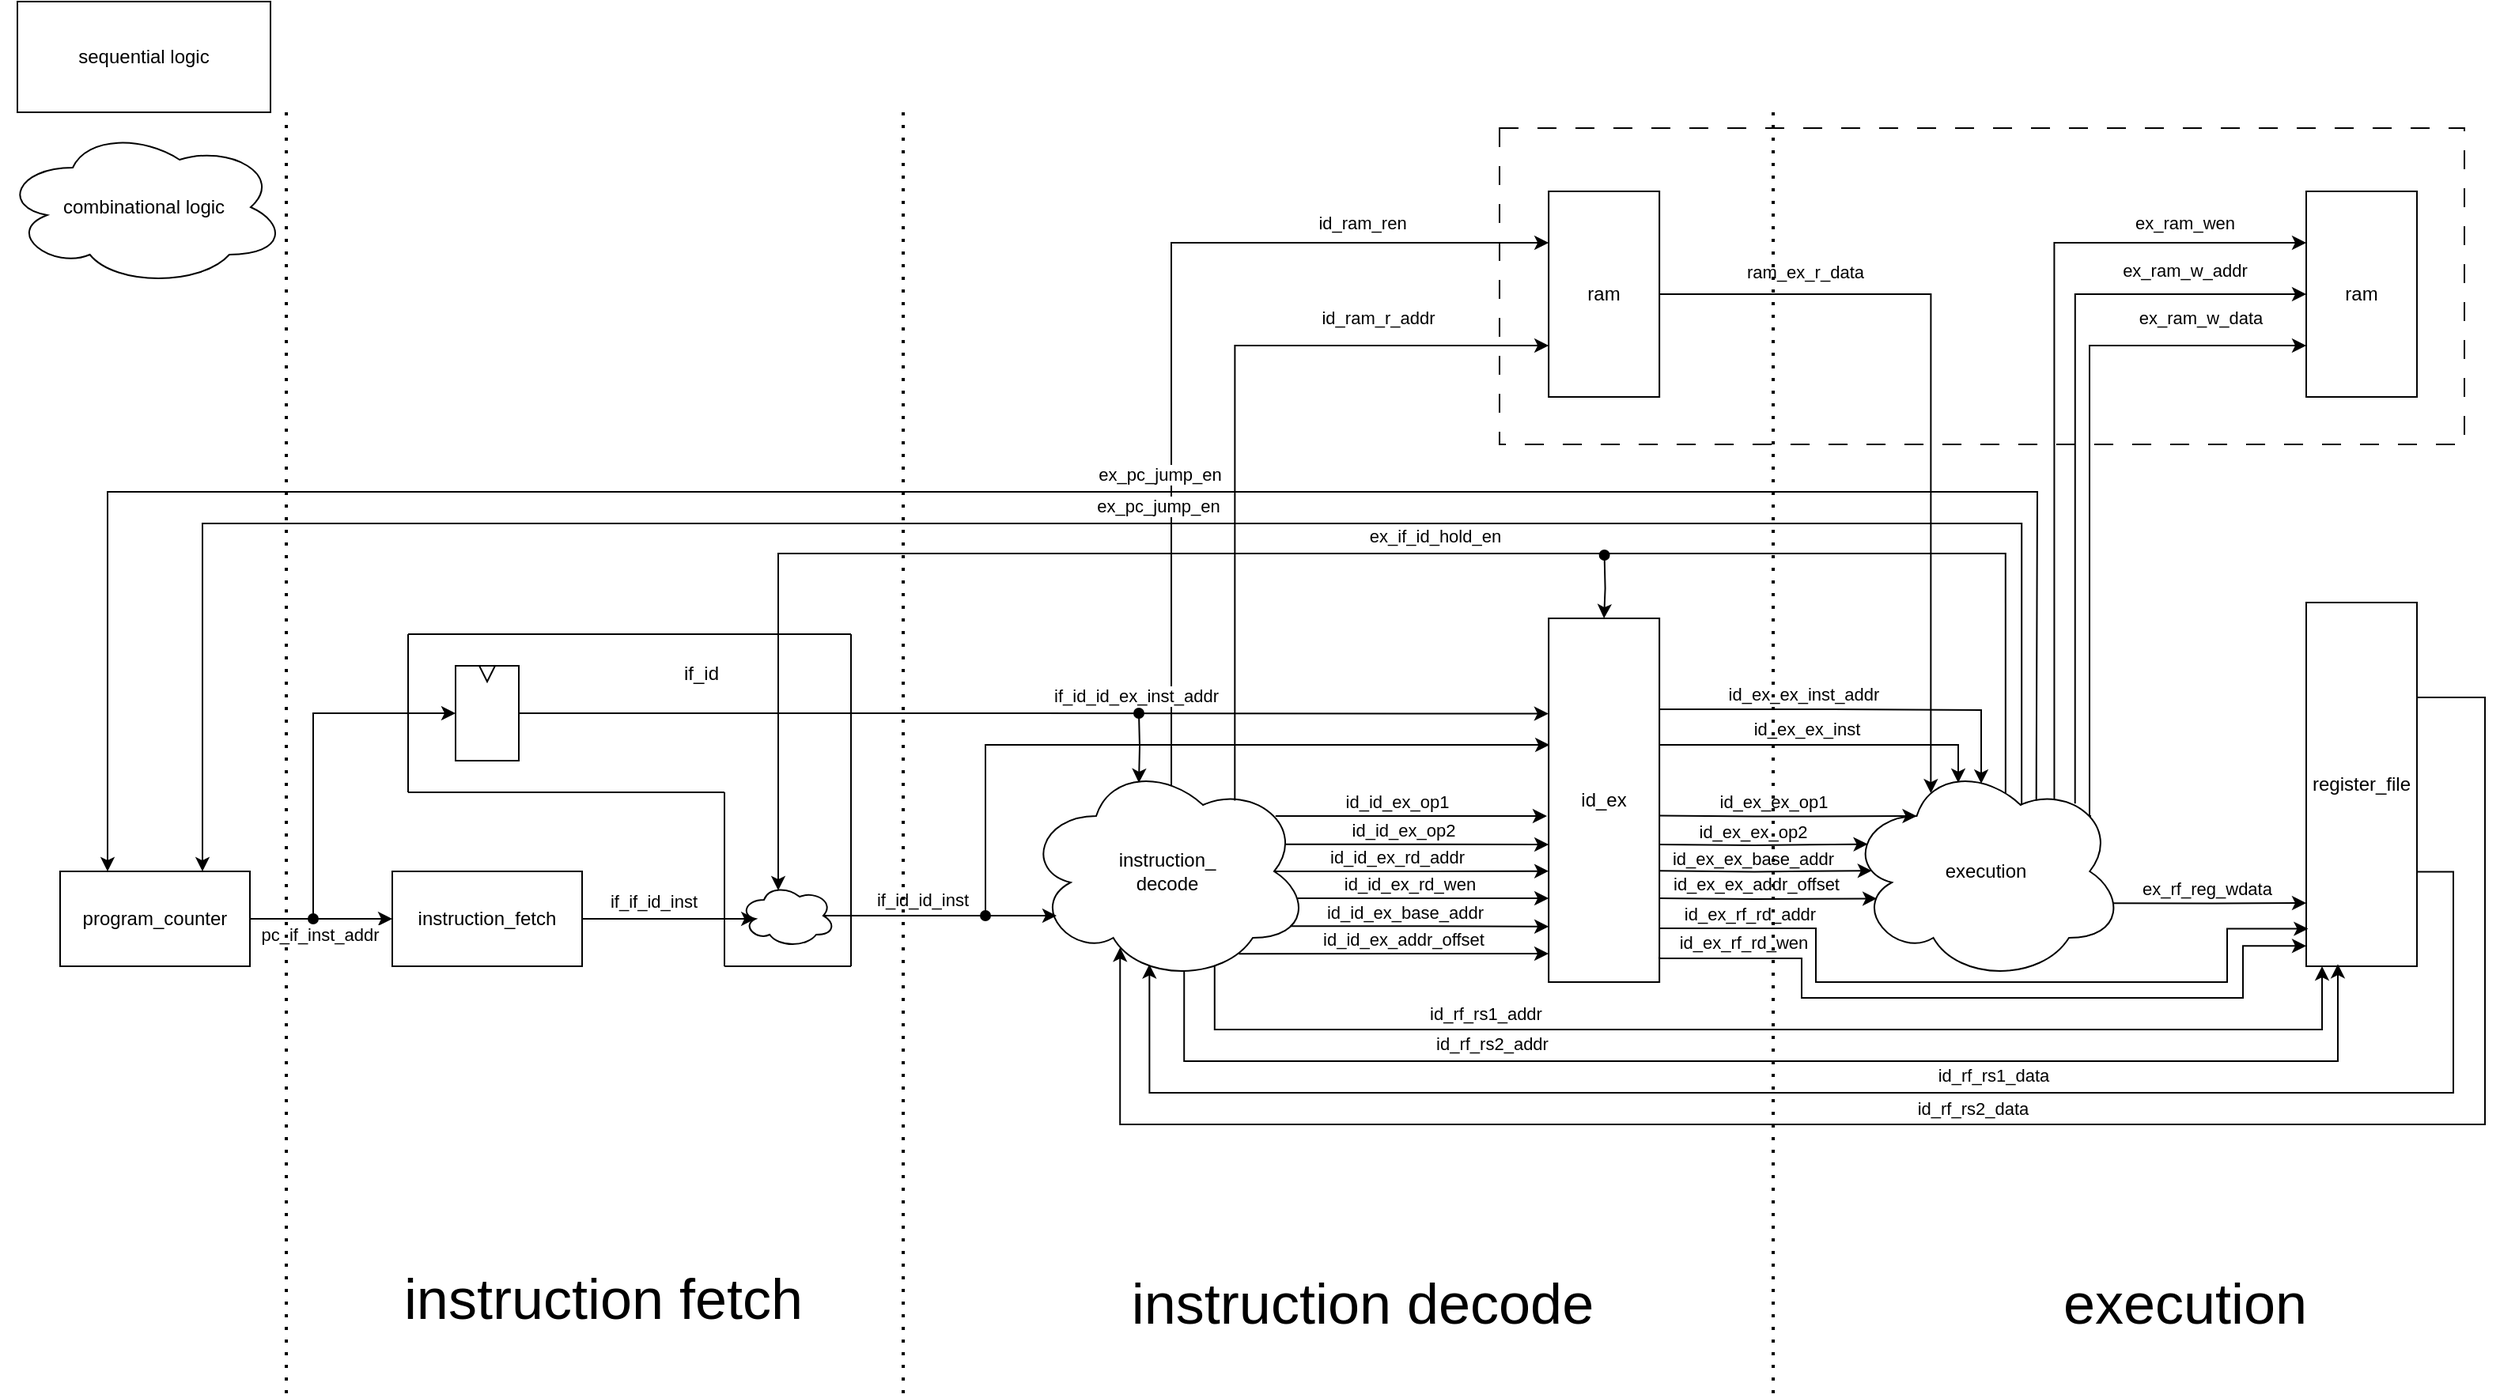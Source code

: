 <mxfile version="24.5.2" type="device">
  <diagram name="第 1 页" id="l1LXV91ZYVfJSuz6JJCy">
    <mxGraphModel dx="1783" dy="949" grid="1" gridSize="10" guides="1" tooltips="1" connect="1" arrows="1" fold="1" page="1" pageScale="1" pageWidth="1654" pageHeight="1169" math="0" shadow="0">
      <root>
        <mxCell id="0" />
        <mxCell id="1" parent="0" />
        <mxCell id="weP9L8vADEcOZROMxbaX-119" value="" style="rounded=0;whiteSpace=wrap;html=1;dashed=1;dashPattern=12 12;" vertex="1" parent="1">
          <mxGeometry x="977" y="200" width="610" height="200" as="geometry" />
        </mxCell>
        <mxCell id="weP9L8vADEcOZROMxbaX-22" style="edgeStyle=orthogonalEdgeStyle;rounded=0;orthogonalLoop=1;jettySize=auto;html=1;exitX=1;exitY=0.5;exitDx=0;exitDy=0;entryX=0;entryY=0.5;entryDx=0;entryDy=0;" edge="1" parent="1" source="weP9L8vADEcOZROMxbaX-1" target="weP9L8vADEcOZROMxbaX-2">
          <mxGeometry relative="1" as="geometry" />
        </mxCell>
        <mxCell id="weP9L8vADEcOZROMxbaX-23" value="pc_if_inst_addr" style="edgeLabel;html=1;align=center;verticalAlign=middle;resizable=0;points=[];" vertex="1" connectable="0" parent="weP9L8vADEcOZROMxbaX-22">
          <mxGeometry x="0.23" y="-1" relative="1" as="geometry">
            <mxPoint x="-12" y="9" as="offset" />
          </mxGeometry>
        </mxCell>
        <mxCell id="weP9L8vADEcOZROMxbaX-1" value="program_counter" style="rounded=0;whiteSpace=wrap;html=1;" vertex="1" parent="1">
          <mxGeometry x="67" y="670" width="120" height="60" as="geometry" />
        </mxCell>
        <mxCell id="weP9L8vADEcOZROMxbaX-2" value="instruction_fetch" style="rounded=0;whiteSpace=wrap;html=1;" vertex="1" parent="1">
          <mxGeometry x="277" y="670" width="120" height="60" as="geometry" />
        </mxCell>
        <mxCell id="weP9L8vADEcOZROMxbaX-4" value="" style="ellipse;shape=cloud;whiteSpace=wrap;html=1;" vertex="1" parent="1">
          <mxGeometry x="497" y="678" width="60" height="40" as="geometry" />
        </mxCell>
        <mxCell id="weP9L8vADEcOZROMxbaX-31" style="edgeStyle=orthogonalEdgeStyle;rounded=0;orthogonalLoop=1;jettySize=auto;html=1;exitX=0;exitY=0.5;exitDx=0;exitDy=0;entryX=0;entryY=0.5;entryDx=0;entryDy=0;startArrow=oval;startFill=1;" edge="1" parent="1" target="weP9L8vADEcOZROMxbaX-5">
          <mxGeometry relative="1" as="geometry">
            <mxPoint x="227" y="700" as="sourcePoint" />
            <Array as="points">
              <mxPoint x="227" y="570" />
            </Array>
          </mxGeometry>
        </mxCell>
        <mxCell id="weP9L8vADEcOZROMxbaX-5" value="" style="rounded=0;whiteSpace=wrap;html=1;" vertex="1" parent="1">
          <mxGeometry x="317" y="540" width="40" height="60" as="geometry" />
        </mxCell>
        <mxCell id="weP9L8vADEcOZROMxbaX-55" style="edgeStyle=orthogonalEdgeStyle;rounded=0;orthogonalLoop=1;jettySize=auto;html=1;exitX=0.666;exitY=0.927;exitDx=0;exitDy=0;exitPerimeter=0;" edge="1" parent="1" source="weP9L8vADEcOZROMxbaX-7">
          <mxGeometry relative="1" as="geometry">
            <mxPoint x="1497" y="730" as="targetPoint" />
            <mxPoint x="797" y="750" as="sourcePoint" />
            <Array as="points">
              <mxPoint x="797" y="770" />
              <mxPoint x="1497" y="770" />
            </Array>
          </mxGeometry>
        </mxCell>
        <mxCell id="weP9L8vADEcOZROMxbaX-56" value="id_rf_rs1_addr" style="edgeLabel;html=1;align=center;verticalAlign=middle;resizable=0;points=[];" vertex="1" connectable="0" parent="weP9L8vADEcOZROMxbaX-55">
          <mxGeometry x="0.069" y="2" relative="1" as="geometry">
            <mxPoint x="-206" y="-8" as="offset" />
          </mxGeometry>
        </mxCell>
        <mxCell id="weP9L8vADEcOZROMxbaX-59" style="edgeStyle=orthogonalEdgeStyle;rounded=0;orthogonalLoop=1;jettySize=auto;html=1;entryX=0.437;entryY=0.92;entryDx=0;entryDy=0;entryPerimeter=0;exitX=1.001;exitY=0.74;exitDx=0;exitDy=0;exitPerimeter=0;" edge="1" parent="1" source="weP9L8vADEcOZROMxbaX-11" target="weP9L8vADEcOZROMxbaX-7">
          <mxGeometry relative="1" as="geometry">
            <mxPoint x="1560" y="670" as="sourcePoint" />
            <Array as="points">
              <mxPoint x="1580" y="670" />
              <mxPoint x="1580" y="810" />
              <mxPoint x="756" y="810" />
            </Array>
          </mxGeometry>
        </mxCell>
        <mxCell id="weP9L8vADEcOZROMxbaX-61" value="id_rf_rs1_data" style="edgeLabel;html=1;align=center;verticalAlign=middle;resizable=0;points=[];" vertex="1" connectable="0" parent="weP9L8vADEcOZROMxbaX-59">
          <mxGeometry x="-0.089" y="-1" relative="1" as="geometry">
            <mxPoint x="33" y="-10" as="offset" />
          </mxGeometry>
        </mxCell>
        <mxCell id="weP9L8vADEcOZROMxbaX-64" style="edgeStyle=orthogonalEdgeStyle;rounded=0;orthogonalLoop=1;jettySize=auto;html=1;exitX=0.4;exitY=0.1;exitDx=0;exitDy=0;exitPerimeter=0;entryX=0.4;entryY=0.1;entryDx=0;entryDy=0;entryPerimeter=0;startArrow=oval;startFill=1;" edge="1" parent="1" target="weP9L8vADEcOZROMxbaX-7">
          <mxGeometry relative="1" as="geometry">
            <mxPoint x="749" y="570" as="sourcePoint" />
          </mxGeometry>
        </mxCell>
        <mxCell id="weP9L8vADEcOZROMxbaX-66" style="edgeStyle=orthogonalEdgeStyle;rounded=0;orthogonalLoop=1;jettySize=auto;html=1;exitX=0.88;exitY=0.25;exitDx=0;exitDy=0;exitPerimeter=0;" edge="1" parent="1" source="weP9L8vADEcOZROMxbaX-7">
          <mxGeometry relative="1" as="geometry">
            <mxPoint x="1007" y="635" as="targetPoint" />
          </mxGeometry>
        </mxCell>
        <mxCell id="weP9L8vADEcOZROMxbaX-67" value="id_id_ex_op1" style="edgeLabel;html=1;align=center;verticalAlign=middle;resizable=0;points=[];" vertex="1" connectable="0" parent="weP9L8vADEcOZROMxbaX-66">
          <mxGeometry x="-0.103" relative="1" as="geometry">
            <mxPoint x="-1" y="-9" as="offset" />
          </mxGeometry>
        </mxCell>
        <mxCell id="weP9L8vADEcOZROMxbaX-106" style="rounded=0;orthogonalLoop=1;jettySize=auto;html=1;exitX=0.514;exitY=0.111;exitDx=0;exitDy=0;exitPerimeter=0;entryX=0;entryY=0.25;entryDx=0;entryDy=0;edgeStyle=orthogonalEdgeStyle;" edge="1" parent="1" source="weP9L8vADEcOZROMxbaX-7" target="weP9L8vADEcOZROMxbaX-12">
          <mxGeometry relative="1" as="geometry">
            <mxPoint x="927" y="280.0" as="targetPoint" />
            <Array as="points">
              <mxPoint x="770" y="273" />
            </Array>
          </mxGeometry>
        </mxCell>
        <mxCell id="weP9L8vADEcOZROMxbaX-110" value="id_ram_ren" style="edgeLabel;html=1;align=center;verticalAlign=middle;resizable=0;points=[];" vertex="1" connectable="0" parent="weP9L8vADEcOZROMxbaX-106">
          <mxGeometry x="-0.342" y="3" relative="1" as="geometry">
            <mxPoint x="123" y="-164" as="offset" />
          </mxGeometry>
        </mxCell>
        <mxCell id="weP9L8vADEcOZROMxbaX-7" value="instruction_&lt;div&gt;decode&lt;/div&gt;" style="ellipse;shape=cloud;whiteSpace=wrap;html=1;" vertex="1" parent="1">
          <mxGeometry x="677" y="600" width="180" height="140" as="geometry" />
        </mxCell>
        <mxCell id="weP9L8vADEcOZROMxbaX-38" style="edgeStyle=orthogonalEdgeStyle;rounded=0;orthogonalLoop=1;jettySize=auto;html=1;entryX=0.008;entryY=0.346;entryDx=0;entryDy=0;startArrow=oval;startFill=1;entryPerimeter=0;" edge="1" parent="1" target="weP9L8vADEcOZROMxbaX-8">
          <mxGeometry relative="1" as="geometry">
            <mxPoint x="1008.21" y="587.12" as="targetPoint" />
            <mxPoint x="652" y="698" as="sourcePoint" />
            <Array as="points">
              <mxPoint x="652" y="590" />
              <mxPoint x="1009" y="590" />
            </Array>
          </mxGeometry>
        </mxCell>
        <mxCell id="weP9L8vADEcOZROMxbaX-93" style="edgeStyle=orthogonalEdgeStyle;rounded=0;orthogonalLoop=1;jettySize=auto;html=1;entryX=0.4;entryY=0.1;entryDx=0;entryDy=0;entryPerimeter=0;" edge="1" parent="1" target="weP9L8vADEcOZROMxbaX-9">
          <mxGeometry relative="1" as="geometry">
            <mxPoint x="1228.07" y="580" as="targetPoint" />
            <mxPoint x="1078.07" y="590" as="sourcePoint" />
            <Array as="points">
              <mxPoint x="1267" y="590" />
            </Array>
          </mxGeometry>
        </mxCell>
        <mxCell id="weP9L8vADEcOZROMxbaX-94" value="id_ex_ex_inst" style="edgeLabel;html=1;align=center;verticalAlign=middle;resizable=0;points=[];" vertex="1" connectable="0" parent="weP9L8vADEcOZROMxbaX-93">
          <mxGeometry x="-0.041" y="-1" relative="1" as="geometry">
            <mxPoint x="-9" y="-11" as="offset" />
          </mxGeometry>
        </mxCell>
        <mxCell id="weP9L8vADEcOZROMxbaX-95" style="edgeStyle=orthogonalEdgeStyle;rounded=0;orthogonalLoop=1;jettySize=auto;html=1;exitX=1;exitY=0.25;exitDx=0;exitDy=0;entryX=0.483;entryY=0.104;entryDx=0;entryDy=0;entryPerimeter=0;" edge="1" parent="1" source="weP9L8vADEcOZROMxbaX-8" target="weP9L8vADEcOZROMxbaX-9">
          <mxGeometry relative="1" as="geometry">
            <mxPoint x="1297" y="567.6" as="targetPoint" />
            <Array as="points">
              <mxPoint x="1188" y="567" />
              <mxPoint x="1282" y="568" />
            </Array>
          </mxGeometry>
        </mxCell>
        <mxCell id="weP9L8vADEcOZROMxbaX-96" value="id_ex_ex_inst_addr" style="edgeLabel;html=1;align=center;verticalAlign=middle;resizable=0;points=[];" vertex="1" connectable="0" parent="weP9L8vADEcOZROMxbaX-95">
          <mxGeometry x="-0.26" y="-1" relative="1" as="geometry">
            <mxPoint x="-2" y="-11" as="offset" />
          </mxGeometry>
        </mxCell>
        <mxCell id="weP9L8vADEcOZROMxbaX-100" style="edgeStyle=orthogonalEdgeStyle;rounded=0;orthogonalLoop=1;jettySize=auto;html=1;exitX=0.5;exitY=0;exitDx=0;exitDy=0;entryX=0.5;entryY=0;entryDx=0;entryDy=0;startArrow=oval;startFill=1;" edge="1" parent="1" target="weP9L8vADEcOZROMxbaX-8">
          <mxGeometry relative="1" as="geometry">
            <mxPoint x="1043.31" y="470" as="sourcePoint" />
          </mxGeometry>
        </mxCell>
        <mxCell id="weP9L8vADEcOZROMxbaX-8" value="id_ex" style="rounded=0;whiteSpace=wrap;html=1;" vertex="1" parent="1">
          <mxGeometry x="1008.07" y="510" width="70" height="230" as="geometry" />
        </mxCell>
        <mxCell id="weP9L8vADEcOZROMxbaX-99" style="edgeStyle=orthogonalEdgeStyle;rounded=0;orthogonalLoop=1;jettySize=auto;html=1;entryX=0.4;entryY=0.1;entryDx=0;entryDy=0;entryPerimeter=0;exitX=0.571;exitY=0.146;exitDx=0;exitDy=0;exitPerimeter=0;" edge="1" parent="1" source="weP9L8vADEcOZROMxbaX-9" target="weP9L8vADEcOZROMxbaX-4">
          <mxGeometry relative="1" as="geometry">
            <mxPoint x="457" y="470" as="targetPoint" />
            <mxPoint x="1327" y="590" as="sourcePoint" />
            <Array as="points">
              <mxPoint x="1297" y="620" />
              <mxPoint x="1297" y="469" />
              <mxPoint x="521" y="469" />
            </Array>
          </mxGeometry>
        </mxCell>
        <mxCell id="weP9L8vADEcOZROMxbaX-101" value="ex_if_id_hold_en" style="edgeLabel;html=1;align=center;verticalAlign=middle;resizable=0;points=[];" vertex="1" connectable="0" parent="weP9L8vADEcOZROMxbaX-99">
          <mxGeometry x="0.039" y="3" relative="1" as="geometry">
            <mxPoint x="80" y="-14" as="offset" />
          </mxGeometry>
        </mxCell>
        <mxCell id="weP9L8vADEcOZROMxbaX-102" style="edgeStyle=orthogonalEdgeStyle;rounded=0;orthogonalLoop=1;jettySize=auto;html=1;exitX=0.629;exitY=0.202;exitDx=0;exitDy=0;exitPerimeter=0;entryX=0.75;entryY=0;entryDx=0;entryDy=0;" edge="1" parent="1" source="weP9L8vADEcOZROMxbaX-9" target="weP9L8vADEcOZROMxbaX-1">
          <mxGeometry relative="1" as="geometry">
            <mxPoint x="147" y="440" as="targetPoint" />
            <Array as="points">
              <mxPoint x="1307" y="450" />
              <mxPoint x="157" y="450" />
            </Array>
          </mxGeometry>
        </mxCell>
        <mxCell id="weP9L8vADEcOZROMxbaX-103" value="ex_pc_jump_en" style="edgeLabel;html=1;align=center;verticalAlign=middle;resizable=0;points=[];" vertex="1" connectable="0" parent="weP9L8vADEcOZROMxbaX-102">
          <mxGeometry x="0.152" y="-1" relative="1" as="geometry">
            <mxPoint x="167" y="-10" as="offset" />
          </mxGeometry>
        </mxCell>
        <mxCell id="weP9L8vADEcOZROMxbaX-113" style="edgeStyle=orthogonalEdgeStyle;rounded=0;orthogonalLoop=1;jettySize=auto;html=1;exitX=0.747;exitY=0.183;exitDx=0;exitDy=0;exitPerimeter=0;entryX=0;entryY=0.25;entryDx=0;entryDy=0;" edge="1" parent="1" source="weP9L8vADEcOZROMxbaX-9" target="weP9L8vADEcOZROMxbaX-13">
          <mxGeometry relative="1" as="geometry">
            <Array as="points">
              <mxPoint x="1328" y="273" />
            </Array>
          </mxGeometry>
        </mxCell>
        <mxCell id="weP9L8vADEcOZROMxbaX-114" value="ex_ram_wen" style="edgeLabel;html=1;align=center;verticalAlign=middle;resizable=0;points=[];" vertex="1" connectable="0" parent="weP9L8vADEcOZROMxbaX-113">
          <mxGeometry x="0.123" y="-2" relative="1" as="geometry">
            <mxPoint x="80" y="-78" as="offset" />
          </mxGeometry>
        </mxCell>
        <mxCell id="weP9L8vADEcOZROMxbaX-115" style="edgeStyle=orthogonalEdgeStyle;rounded=0;orthogonalLoop=1;jettySize=auto;html=1;exitX=0.822;exitY=0.194;exitDx=0;exitDy=0;exitPerimeter=0;entryX=0;entryY=0.5;entryDx=0;entryDy=0;" edge="1" parent="1" source="weP9L8vADEcOZROMxbaX-9" target="weP9L8vADEcOZROMxbaX-13">
          <mxGeometry relative="1" as="geometry">
            <Array as="points">
              <mxPoint x="1341" y="305" />
            </Array>
          </mxGeometry>
        </mxCell>
        <mxCell id="weP9L8vADEcOZROMxbaX-116" value="ex_ram_w_addr" style="edgeLabel;html=1;align=center;verticalAlign=middle;resizable=0;points=[];" vertex="1" connectable="0" parent="weP9L8vADEcOZROMxbaX-115">
          <mxGeometry x="-0.028" y="-1" relative="1" as="geometry">
            <mxPoint x="68" y="-110" as="offset" />
          </mxGeometry>
        </mxCell>
        <mxCell id="weP9L8vADEcOZROMxbaX-117" style="edgeStyle=orthogonalEdgeStyle;rounded=0;orthogonalLoop=1;jettySize=auto;html=1;exitX=0.88;exitY=0.25;exitDx=0;exitDy=0;exitPerimeter=0;entryX=0;entryY=0.75;entryDx=0;entryDy=0;" edge="1" parent="1" source="weP9L8vADEcOZROMxbaX-9" target="weP9L8vADEcOZROMxbaX-13">
          <mxGeometry relative="1" as="geometry">
            <Array as="points">
              <mxPoint x="1350" y="635" />
              <mxPoint x="1350" y="338" />
            </Array>
          </mxGeometry>
        </mxCell>
        <mxCell id="weP9L8vADEcOZROMxbaX-118" value="ex_ram_w_data" style="edgeLabel;html=1;align=center;verticalAlign=middle;resizable=0;points=[];" vertex="1" connectable="0" parent="weP9L8vADEcOZROMxbaX-117">
          <mxGeometry x="0.062" y="-2" relative="1" as="geometry">
            <mxPoint x="68" y="-85" as="offset" />
          </mxGeometry>
        </mxCell>
        <mxCell id="weP9L8vADEcOZROMxbaX-9" value="execution" style="ellipse;shape=cloud;whiteSpace=wrap;html=1;" vertex="1" parent="1">
          <mxGeometry x="1197" y="600" width="175" height="140" as="geometry" />
        </mxCell>
        <mxCell id="weP9L8vADEcOZROMxbaX-11" value="register_file" style="rounded=0;whiteSpace=wrap;html=1;" vertex="1" parent="1">
          <mxGeometry x="1487" y="500" width="70" height="230" as="geometry" />
        </mxCell>
        <mxCell id="weP9L8vADEcOZROMxbaX-108" style="rounded=0;orthogonalLoop=1;jettySize=auto;html=1;exitX=0.737;exitY=0.18;exitDx=0;exitDy=0;entryX=0;entryY=0.75;entryDx=0;entryDy=0;exitPerimeter=0;edgeStyle=orthogonalEdgeStyle;" edge="1" parent="1" source="weP9L8vADEcOZROMxbaX-7" target="weP9L8vADEcOZROMxbaX-12">
          <mxGeometry relative="1" as="geometry">
            <mxPoint x="897" y="510" as="sourcePoint" />
            <Array as="points">
              <mxPoint x="810" y="338" />
            </Array>
          </mxGeometry>
        </mxCell>
        <mxCell id="weP9L8vADEcOZROMxbaX-111" value="id_ram_r_addr" style="edgeLabel;html=1;align=center;verticalAlign=middle;resizable=0;points=[];" vertex="1" connectable="0" parent="weP9L8vADEcOZROMxbaX-108">
          <mxGeometry x="-0.131" relative="1" as="geometry">
            <mxPoint x="90" y="-94" as="offset" />
          </mxGeometry>
        </mxCell>
        <mxCell id="weP9L8vADEcOZROMxbaX-12" value="ram" style="rounded=0;whiteSpace=wrap;html=1;" vertex="1" parent="1">
          <mxGeometry x="1008.07" y="240" width="70" height="130" as="geometry" />
        </mxCell>
        <mxCell id="weP9L8vADEcOZROMxbaX-13" value="ram" style="rounded=0;whiteSpace=wrap;html=1;" vertex="1" parent="1">
          <mxGeometry x="1487" y="240" width="70" height="130" as="geometry" />
        </mxCell>
        <mxCell id="weP9L8vADEcOZROMxbaX-15" value="" style="endArrow=none;html=1;rounded=0;" edge="1" parent="1">
          <mxGeometry width="50" height="50" relative="1" as="geometry">
            <mxPoint x="287" y="620" as="sourcePoint" />
            <mxPoint x="287" y="520" as="targetPoint" />
          </mxGeometry>
        </mxCell>
        <mxCell id="weP9L8vADEcOZROMxbaX-16" value="" style="endArrow=none;html=1;rounded=0;" edge="1" parent="1">
          <mxGeometry width="50" height="50" relative="1" as="geometry">
            <mxPoint x="287" y="620" as="sourcePoint" />
            <mxPoint x="487" y="620" as="targetPoint" />
          </mxGeometry>
        </mxCell>
        <mxCell id="weP9L8vADEcOZROMxbaX-17" value="" style="endArrow=none;html=1;rounded=0;" edge="1" parent="1">
          <mxGeometry width="50" height="50" relative="1" as="geometry">
            <mxPoint x="287" y="520" as="sourcePoint" />
            <mxPoint x="567" y="520" as="targetPoint" />
          </mxGeometry>
        </mxCell>
        <mxCell id="weP9L8vADEcOZROMxbaX-18" value="" style="endArrow=none;html=1;rounded=0;" edge="1" parent="1">
          <mxGeometry width="50" height="50" relative="1" as="geometry">
            <mxPoint x="487" y="730" as="sourcePoint" />
            <mxPoint x="487" y="620" as="targetPoint" />
          </mxGeometry>
        </mxCell>
        <mxCell id="weP9L8vADEcOZROMxbaX-19" value="" style="endArrow=none;html=1;rounded=0;" edge="1" parent="1">
          <mxGeometry width="50" height="50" relative="1" as="geometry">
            <mxPoint x="567" y="730" as="sourcePoint" />
            <mxPoint x="567" y="520" as="targetPoint" />
          </mxGeometry>
        </mxCell>
        <mxCell id="weP9L8vADEcOZROMxbaX-20" value="" style="endArrow=none;html=1;rounded=0;" edge="1" parent="1">
          <mxGeometry width="50" height="50" relative="1" as="geometry">
            <mxPoint x="487" y="730" as="sourcePoint" />
            <mxPoint x="567" y="730" as="targetPoint" />
          </mxGeometry>
        </mxCell>
        <mxCell id="weP9L8vADEcOZROMxbaX-21" value="if_id" style="text;html=1;align=center;verticalAlign=middle;resizable=0;points=[];autosize=1;strokeColor=none;fillColor=none;" vertex="1" parent="1">
          <mxGeometry x="447" y="530" width="50" height="30" as="geometry" />
        </mxCell>
        <mxCell id="weP9L8vADEcOZROMxbaX-25" style="edgeStyle=orthogonalEdgeStyle;rounded=0;orthogonalLoop=1;jettySize=auto;html=1;exitX=1;exitY=0.5;exitDx=0;exitDy=0;entryX=0.16;entryY=0.55;entryDx=0;entryDy=0;entryPerimeter=0;" edge="1" parent="1" source="weP9L8vADEcOZROMxbaX-2" target="weP9L8vADEcOZROMxbaX-4">
          <mxGeometry relative="1" as="geometry" />
        </mxCell>
        <mxCell id="weP9L8vADEcOZROMxbaX-26" value="if_if_id_inst" style="edgeLabel;html=1;align=center;verticalAlign=middle;resizable=0;points=[];" vertex="1" connectable="0" parent="weP9L8vADEcOZROMxbaX-25">
          <mxGeometry x="-0.184" y="1" relative="1" as="geometry">
            <mxPoint y="-10" as="offset" />
          </mxGeometry>
        </mxCell>
        <mxCell id="weP9L8vADEcOZROMxbaX-27" style="edgeStyle=orthogonalEdgeStyle;rounded=0;orthogonalLoop=1;jettySize=auto;html=1;exitX=0.875;exitY=0.5;exitDx=0;exitDy=0;exitPerimeter=0;entryX=0.111;entryY=0.7;entryDx=0;entryDy=0;entryPerimeter=0;" edge="1" parent="1" source="weP9L8vADEcOZROMxbaX-4" target="weP9L8vADEcOZROMxbaX-7">
          <mxGeometry relative="1" as="geometry">
            <Array as="points" />
          </mxGeometry>
        </mxCell>
        <mxCell id="weP9L8vADEcOZROMxbaX-28" value="if_id_id_inst" style="edgeLabel;html=1;align=center;verticalAlign=middle;resizable=0;points=[];" vertex="1" connectable="0" parent="weP9L8vADEcOZROMxbaX-27">
          <mxGeometry x="0.105" y="1" relative="1" as="geometry">
            <mxPoint x="-19" y="-9" as="offset" />
          </mxGeometry>
        </mxCell>
        <mxCell id="weP9L8vADEcOZROMxbaX-29" value="" style="triangle;whiteSpace=wrap;html=1;rotation=90;" vertex="1" parent="1">
          <mxGeometry x="332" y="540" width="10" height="10" as="geometry" />
        </mxCell>
        <mxCell id="weP9L8vADEcOZROMxbaX-36" style="edgeStyle=orthogonalEdgeStyle;rounded=0;orthogonalLoop=1;jettySize=auto;html=1;exitX=1;exitY=0.5;exitDx=0;exitDy=0;entryX=-0.002;entryY=0.262;entryDx=0;entryDy=0;entryPerimeter=0;" edge="1" parent="1" source="weP9L8vADEcOZROMxbaX-5" target="weP9L8vADEcOZROMxbaX-8">
          <mxGeometry relative="1" as="geometry">
            <mxPoint x="957" y="600" as="targetPoint" />
            <Array as="points" />
          </mxGeometry>
        </mxCell>
        <mxCell id="weP9L8vADEcOZROMxbaX-65" value="if_id_id_ex_inst_addr" style="edgeLabel;html=1;align=center;verticalAlign=middle;resizable=0;points=[];" vertex="1" connectable="0" parent="weP9L8vADEcOZROMxbaX-36">
          <mxGeometry x="0.285" y="1" relative="1" as="geometry">
            <mxPoint x="-28" y="-11" as="offset" />
          </mxGeometry>
        </mxCell>
        <mxCell id="weP9L8vADEcOZROMxbaX-57" style="edgeStyle=orthogonalEdgeStyle;rounded=0;orthogonalLoop=1;jettySize=auto;html=1;entryX=0.295;entryY=0.994;entryDx=0;entryDy=0;entryPerimeter=0;exitX=0.559;exitY=0.95;exitDx=0;exitDy=0;exitPerimeter=0;" edge="1" parent="1" source="weP9L8vADEcOZROMxbaX-7" target="weP9L8vADEcOZROMxbaX-11">
          <mxGeometry relative="1" as="geometry">
            <mxPoint x="1261" y="750" as="targetPoint" />
            <mxPoint x="776" y="750" as="sourcePoint" />
            <Array as="points">
              <mxPoint x="778" y="790" />
              <mxPoint x="1507" y="790" />
              <mxPoint x="1507" y="729" />
            </Array>
          </mxGeometry>
        </mxCell>
        <mxCell id="weP9L8vADEcOZROMxbaX-58" value="id_rf_rs2_addr" style="edgeLabel;html=1;align=center;verticalAlign=middle;resizable=0;points=[];" vertex="1" connectable="0" parent="weP9L8vADEcOZROMxbaX-57">
          <mxGeometry x="0.069" y="2" relative="1" as="geometry">
            <mxPoint x="-202" y="-9" as="offset" />
          </mxGeometry>
        </mxCell>
        <mxCell id="weP9L8vADEcOZROMxbaX-62" style="edgeStyle=orthogonalEdgeStyle;rounded=0;orthogonalLoop=1;jettySize=auto;html=1;entryX=0.334;entryY=0.844;entryDx=0;entryDy=0;entryPerimeter=0;exitX=0.996;exitY=0.261;exitDx=0;exitDy=0;exitPerimeter=0;" edge="1" parent="1" source="weP9L8vADEcOZROMxbaX-11" target="weP9L8vADEcOZROMxbaX-7">
          <mxGeometry relative="1" as="geometry">
            <mxPoint x="709" y="734" as="targetPoint" />
            <mxPoint x="1560" y="560" as="sourcePoint" />
            <Array as="points">
              <mxPoint x="1600" y="560" />
              <mxPoint x="1600" y="830" />
              <mxPoint x="737" y="830" />
            </Array>
          </mxGeometry>
        </mxCell>
        <mxCell id="weP9L8vADEcOZROMxbaX-63" value="id_rf_rs2_data" style="edgeLabel;html=1;align=center;verticalAlign=middle;resizable=0;points=[];" vertex="1" connectable="0" parent="weP9L8vADEcOZROMxbaX-62">
          <mxGeometry x="-0.089" y="-1" relative="1" as="geometry">
            <mxPoint x="-51" y="-9" as="offset" />
          </mxGeometry>
        </mxCell>
        <mxCell id="weP9L8vADEcOZROMxbaX-68" style="edgeStyle=orthogonalEdgeStyle;rounded=0;orthogonalLoop=1;jettySize=auto;html=1;exitX=0.916;exitY=0.378;exitDx=0;exitDy=0;exitPerimeter=0;" edge="1" parent="1" source="weP9L8vADEcOZROMxbaX-7">
          <mxGeometry relative="1" as="geometry">
            <mxPoint x="1008.07" y="653" as="targetPoint" />
            <mxPoint x="839.36" y="653.06" as="sourcePoint" />
          </mxGeometry>
        </mxCell>
        <mxCell id="weP9L8vADEcOZROMxbaX-69" value="id_id_ex_op2" style="edgeLabel;html=1;align=center;verticalAlign=middle;resizable=0;points=[];" vertex="1" connectable="0" parent="weP9L8vADEcOZROMxbaX-68">
          <mxGeometry x="-0.103" relative="1" as="geometry">
            <mxPoint x="-1" y="-9" as="offset" />
          </mxGeometry>
        </mxCell>
        <mxCell id="weP9L8vADEcOZROMxbaX-70" style="edgeStyle=orthogonalEdgeStyle;rounded=0;orthogonalLoop=1;jettySize=auto;html=1;exitX=0.875;exitY=0.5;exitDx=0;exitDy=0;exitPerimeter=0;" edge="1" parent="1" source="weP9L8vADEcOZROMxbaX-7">
          <mxGeometry relative="1" as="geometry">
            <mxPoint x="1008.07" y="669.84" as="targetPoint" />
            <mxPoint x="844.58" y="669.68" as="sourcePoint" />
          </mxGeometry>
        </mxCell>
        <mxCell id="weP9L8vADEcOZROMxbaX-71" value="id_id_ex_rd_addr" style="edgeLabel;html=1;align=center;verticalAlign=middle;resizable=0;points=[];" vertex="1" connectable="0" parent="weP9L8vADEcOZROMxbaX-70">
          <mxGeometry x="-0.103" relative="1" as="geometry">
            <mxPoint x="-1" y="-9" as="offset" />
          </mxGeometry>
        </mxCell>
        <mxCell id="weP9L8vADEcOZROMxbaX-72" style="edgeStyle=orthogonalEdgeStyle;rounded=0;orthogonalLoop=1;jettySize=auto;html=1;exitX=0.957;exitY=0.614;exitDx=0;exitDy=0;exitPerimeter=0;" edge="1" parent="1">
          <mxGeometry relative="1" as="geometry">
            <mxPoint x="1008.07" y="687" as="targetPoint" />
            <mxPoint x="849.26" y="686.96" as="sourcePoint" />
          </mxGeometry>
        </mxCell>
        <mxCell id="weP9L8vADEcOZROMxbaX-73" value="id_id_ex_rd_wen" style="edgeLabel;html=1;align=center;verticalAlign=middle;resizable=0;points=[];" vertex="1" connectable="0" parent="weP9L8vADEcOZROMxbaX-72">
          <mxGeometry x="-0.103" relative="1" as="geometry">
            <mxPoint x="-1" y="-9" as="offset" />
          </mxGeometry>
        </mxCell>
        <mxCell id="weP9L8vADEcOZROMxbaX-74" style="edgeStyle=orthogonalEdgeStyle;rounded=0;orthogonalLoop=1;jettySize=auto;html=1;exitX=0.931;exitY=0.747;exitDx=0;exitDy=0;exitPerimeter=0;" edge="1" parent="1" source="weP9L8vADEcOZROMxbaX-7">
          <mxGeometry relative="1" as="geometry">
            <mxPoint x="1008.07" y="704.91" as="targetPoint" />
            <mxPoint x="849.26" y="704.87" as="sourcePoint" />
          </mxGeometry>
        </mxCell>
        <mxCell id="weP9L8vADEcOZROMxbaX-75" value="id_id_ex_base_addr" style="edgeLabel;html=1;align=center;verticalAlign=middle;resizable=0;points=[];" vertex="1" connectable="0" parent="weP9L8vADEcOZROMxbaX-74">
          <mxGeometry x="-0.103" relative="1" as="geometry">
            <mxPoint x="-1" y="-9" as="offset" />
          </mxGeometry>
        </mxCell>
        <mxCell id="weP9L8vADEcOZROMxbaX-76" style="edgeStyle=orthogonalEdgeStyle;rounded=0;orthogonalLoop=1;jettySize=auto;html=1;exitX=0.751;exitY=0.872;exitDx=0;exitDy=0;exitPerimeter=0;" edge="1" parent="1" source="weP9L8vADEcOZROMxbaX-7">
          <mxGeometry relative="1" as="geometry">
            <mxPoint x="1008" y="722" as="targetPoint" />
            <mxPoint x="813.04" y="720.52" as="sourcePoint" />
            <Array as="points">
              <mxPoint x="1008" y="722" />
            </Array>
          </mxGeometry>
        </mxCell>
        <mxCell id="weP9L8vADEcOZROMxbaX-77" value="id_id_ex_addr_offset" style="edgeLabel;html=1;align=center;verticalAlign=middle;resizable=0;points=[];" vertex="1" connectable="0" parent="weP9L8vADEcOZROMxbaX-76">
          <mxGeometry x="-0.103" relative="1" as="geometry">
            <mxPoint x="16" y="-9" as="offset" />
          </mxGeometry>
        </mxCell>
        <mxCell id="weP9L8vADEcOZROMxbaX-81" style="edgeStyle=orthogonalEdgeStyle;rounded=0;orthogonalLoop=1;jettySize=auto;html=1;exitX=0.88;exitY=0.25;exitDx=0;exitDy=0;exitPerimeter=0;entryX=0.25;entryY=0.25;entryDx=0;entryDy=0;entryPerimeter=0;" edge="1" parent="1" target="weP9L8vADEcOZROMxbaX-9">
          <mxGeometry relative="1" as="geometry">
            <mxPoint x="1250.07" y="634.75" as="targetPoint" />
            <mxPoint x="1078.07" y="634.75" as="sourcePoint" />
          </mxGeometry>
        </mxCell>
        <mxCell id="weP9L8vADEcOZROMxbaX-82" value="id_ex_ex_op1" style="edgeLabel;html=1;align=center;verticalAlign=middle;resizable=0;points=[];" vertex="1" connectable="0" parent="weP9L8vADEcOZROMxbaX-81">
          <mxGeometry x="-0.103" relative="1" as="geometry">
            <mxPoint x="-1" y="-9" as="offset" />
          </mxGeometry>
        </mxCell>
        <mxCell id="weP9L8vADEcOZROMxbaX-83" style="edgeStyle=orthogonalEdgeStyle;rounded=0;orthogonalLoop=1;jettySize=auto;html=1;exitX=0.88;exitY=0.25;exitDx=0;exitDy=0;exitPerimeter=0;entryX=0.073;entryY=0.377;entryDx=0;entryDy=0;entryPerimeter=0;" edge="1" parent="1" target="weP9L8vADEcOZROMxbaX-9">
          <mxGeometry relative="1" as="geometry">
            <mxPoint x="1207" y="653" as="targetPoint" />
            <mxPoint x="1078.07" y="653" as="sourcePoint" />
          </mxGeometry>
        </mxCell>
        <mxCell id="weP9L8vADEcOZROMxbaX-84" value="id_ex_ex_op2" style="edgeLabel;html=1;align=center;verticalAlign=middle;resizable=0;points=[];" vertex="1" connectable="0" parent="weP9L8vADEcOZROMxbaX-83">
          <mxGeometry x="-0.103" relative="1" as="geometry">
            <mxPoint x="-1" y="-9" as="offset" />
          </mxGeometry>
        </mxCell>
        <mxCell id="weP9L8vADEcOZROMxbaX-85" style="edgeStyle=orthogonalEdgeStyle;rounded=0;orthogonalLoop=1;jettySize=auto;html=1;exitX=0.88;exitY=0.25;exitDx=0;exitDy=0;exitPerimeter=0;entryX=0.088;entryY=0.497;entryDx=0;entryDy=0;entryPerimeter=0;" edge="1" parent="1" target="weP9L8vADEcOZROMxbaX-9">
          <mxGeometry relative="1" as="geometry">
            <mxPoint x="1210" y="669.67" as="targetPoint" />
            <mxPoint x="1078.07" y="669.67" as="sourcePoint" />
          </mxGeometry>
        </mxCell>
        <mxCell id="weP9L8vADEcOZROMxbaX-86" value="id_ex_ex_base_addr" style="edgeLabel;html=1;align=center;verticalAlign=middle;resizable=0;points=[];" vertex="1" connectable="0" parent="weP9L8vADEcOZROMxbaX-85">
          <mxGeometry x="-0.103" relative="1" as="geometry">
            <mxPoint x="-1" y="-8" as="offset" />
          </mxGeometry>
        </mxCell>
        <mxCell id="weP9L8vADEcOZROMxbaX-87" style="edgeStyle=orthogonalEdgeStyle;rounded=0;orthogonalLoop=1;jettySize=auto;html=1;exitX=0.88;exitY=0.25;exitDx=0;exitDy=0;exitPerimeter=0;entryX=0.106;entryY=0.623;entryDx=0;entryDy=0;entryPerimeter=0;" edge="1" parent="1" target="weP9L8vADEcOZROMxbaX-9">
          <mxGeometry relative="1" as="geometry">
            <mxPoint x="1212" y="687.33" as="targetPoint" />
            <mxPoint x="1078.07" y="687" as="sourcePoint" />
          </mxGeometry>
        </mxCell>
        <mxCell id="weP9L8vADEcOZROMxbaX-88" value="id_ex_ex_addr_offset" style="edgeLabel;html=1;align=center;verticalAlign=middle;resizable=0;points=[];" vertex="1" connectable="0" parent="weP9L8vADEcOZROMxbaX-87">
          <mxGeometry x="-0.103" relative="1" as="geometry">
            <mxPoint x="-1" y="-9" as="offset" />
          </mxGeometry>
        </mxCell>
        <mxCell id="weP9L8vADEcOZROMxbaX-89" style="edgeStyle=orthogonalEdgeStyle;rounded=0;orthogonalLoop=1;jettySize=auto;html=1;exitX=0.88;exitY=0.25;exitDx=0;exitDy=0;exitPerimeter=0;entryX=0.017;entryY=0.897;entryDx=0;entryDy=0;entryPerimeter=0;" edge="1" parent="1" target="weP9L8vADEcOZROMxbaX-11">
          <mxGeometry relative="1" as="geometry">
            <mxPoint x="1437" y="706" as="targetPoint" />
            <mxPoint x="1078.07" y="706" as="sourcePoint" />
            <Array as="points">
              <mxPoint x="1177" y="706" />
              <mxPoint x="1177" y="740" />
              <mxPoint x="1437" y="740" />
              <mxPoint x="1437" y="706" />
            </Array>
          </mxGeometry>
        </mxCell>
        <mxCell id="weP9L8vADEcOZROMxbaX-90" value="id_ex_rf_rd_addr" style="edgeLabel;html=1;align=center;verticalAlign=middle;resizable=0;points=[];" vertex="1" connectable="0" parent="weP9L8vADEcOZROMxbaX-89">
          <mxGeometry x="-0.103" relative="1" as="geometry">
            <mxPoint x="-124" y="-43" as="offset" />
          </mxGeometry>
        </mxCell>
        <mxCell id="weP9L8vADEcOZROMxbaX-91" style="edgeStyle=orthogonalEdgeStyle;rounded=0;orthogonalLoop=1;jettySize=auto;html=1;exitX=0.88;exitY=0.25;exitDx=0;exitDy=0;exitPerimeter=0;entryX=0;entryY=0.944;entryDx=0;entryDy=0;entryPerimeter=0;" edge="1" parent="1" target="weP9L8vADEcOZROMxbaX-11">
          <mxGeometry relative="1" as="geometry">
            <mxPoint x="1447" y="660" as="targetPoint" />
            <mxPoint x="1078.07" y="724" as="sourcePoint" />
            <Array as="points">
              <mxPoint x="1078" y="725" />
              <mxPoint x="1168" y="725" />
              <mxPoint x="1168" y="750" />
              <mxPoint x="1447" y="750" />
              <mxPoint x="1447" y="717" />
            </Array>
          </mxGeometry>
        </mxCell>
        <mxCell id="weP9L8vADEcOZROMxbaX-92" value="id_ex_rf_rd_wen" style="edgeLabel;html=1;align=center;verticalAlign=middle;resizable=0;points=[];" vertex="1" connectable="0" parent="weP9L8vADEcOZROMxbaX-91">
          <mxGeometry x="-0.103" relative="1" as="geometry">
            <mxPoint x="-131" y="-35" as="offset" />
          </mxGeometry>
        </mxCell>
        <mxCell id="weP9L8vADEcOZROMxbaX-97" style="edgeStyle=orthogonalEdgeStyle;rounded=0;orthogonalLoop=1;jettySize=auto;html=1;entryX=0.011;entryY=0.737;entryDx=0;entryDy=0;entryPerimeter=0;exitX=0.96;exitY=0.644;exitDx=0;exitDy=0;exitPerimeter=0;" edge="1" parent="1" source="weP9L8vADEcOZROMxbaX-9">
          <mxGeometry relative="1" as="geometry">
            <mxPoint x="1397" y="690" as="sourcePoint" />
            <mxPoint x="1487" y="690" as="targetPoint" />
          </mxGeometry>
        </mxCell>
        <mxCell id="weP9L8vADEcOZROMxbaX-98" value="ex_rf_reg_wdata" style="edgeLabel;html=1;align=center;verticalAlign=middle;resizable=0;points=[];" vertex="1" connectable="0" parent="weP9L8vADEcOZROMxbaX-97">
          <mxGeometry x="0.161" y="1" relative="1" as="geometry">
            <mxPoint x="-12" y="-9" as="offset" />
          </mxGeometry>
        </mxCell>
        <mxCell id="weP9L8vADEcOZROMxbaX-104" style="edgeStyle=orthogonalEdgeStyle;rounded=0;orthogonalLoop=1;jettySize=auto;html=1;entryX=0.75;entryY=0;entryDx=0;entryDy=0;exitX=0.682;exitY=0.18;exitDx=0;exitDy=0;exitPerimeter=0;" edge="1" parent="1" source="weP9L8vADEcOZROMxbaX-9">
          <mxGeometry relative="1" as="geometry">
            <mxPoint x="97" y="670" as="targetPoint" />
            <mxPoint x="1317" y="600" as="sourcePoint" />
            <Array as="points">
              <mxPoint x="1316" y="600" />
              <mxPoint x="1317" y="430" />
              <mxPoint x="97" y="430" />
            </Array>
          </mxGeometry>
        </mxCell>
        <mxCell id="weP9L8vADEcOZROMxbaX-105" value="ex_pc_jump_en" style="edgeLabel;html=1;align=center;verticalAlign=middle;resizable=0;points=[];" vertex="1" connectable="0" parent="weP9L8vADEcOZROMxbaX-104">
          <mxGeometry x="0.152" y="-1" relative="1" as="geometry">
            <mxPoint x="202" y="-10" as="offset" />
          </mxGeometry>
        </mxCell>
        <mxCell id="weP9L8vADEcOZROMxbaX-109" style="edgeStyle=orthogonalEdgeStyle;rounded=0;orthogonalLoop=1;jettySize=auto;html=1;exitX=1;exitY=0.5;exitDx=0;exitDy=0;entryX=0.301;entryY=0.147;entryDx=0;entryDy=0;entryPerimeter=0;" edge="1" parent="1" source="weP9L8vADEcOZROMxbaX-12" target="weP9L8vADEcOZROMxbaX-9">
          <mxGeometry relative="1" as="geometry" />
        </mxCell>
        <mxCell id="weP9L8vADEcOZROMxbaX-112" value="ram_ex_r_data" style="edgeLabel;html=1;align=center;verticalAlign=middle;resizable=0;points=[];" vertex="1" connectable="0" parent="weP9L8vADEcOZROMxbaX-109">
          <mxGeometry x="0.198" relative="1" as="geometry">
            <mxPoint x="-80" y="-135" as="offset" />
          </mxGeometry>
        </mxCell>
        <mxCell id="weP9L8vADEcOZROMxbaX-121" value="sequential logic" style="rounded=0;whiteSpace=wrap;html=1;" vertex="1" parent="1">
          <mxGeometry x="40" y="120" width="160" height="70" as="geometry" />
        </mxCell>
        <mxCell id="weP9L8vADEcOZROMxbaX-123" value="combinational logic" style="ellipse;shape=cloud;whiteSpace=wrap;html=1;" vertex="1" parent="1">
          <mxGeometry x="30" y="200" width="180" height="100" as="geometry" />
        </mxCell>
        <mxCell id="weP9L8vADEcOZROMxbaX-124" value="" style="endArrow=none;dashed=1;html=1;dashPattern=1 3;strokeWidth=2;rounded=0;" edge="1" parent="1">
          <mxGeometry width="50" height="50" relative="1" as="geometry">
            <mxPoint x="210" y="1000" as="sourcePoint" />
            <mxPoint x="210" y="190" as="targetPoint" />
          </mxGeometry>
        </mxCell>
        <mxCell id="weP9L8vADEcOZROMxbaX-125" value="" style="endArrow=none;dashed=1;html=1;dashPattern=1 3;strokeWidth=2;rounded=0;" edge="1" parent="1">
          <mxGeometry width="50" height="50" relative="1" as="geometry">
            <mxPoint x="600" y="1000" as="sourcePoint" />
            <mxPoint x="600" y="190" as="targetPoint" />
          </mxGeometry>
        </mxCell>
        <mxCell id="weP9L8vADEcOZROMxbaX-126" value="" style="endArrow=none;dashed=1;html=1;dashPattern=1 3;strokeWidth=2;rounded=0;" edge="1" parent="1">
          <mxGeometry width="50" height="50" relative="1" as="geometry">
            <mxPoint x="1150" y="1000" as="sourcePoint" />
            <mxPoint x="1150" y="190" as="targetPoint" />
          </mxGeometry>
        </mxCell>
        <mxCell id="weP9L8vADEcOZROMxbaX-128" value="&lt;font style=&quot;font-size: 36px;&quot;&gt;instruction fetch&lt;/font&gt;" style="text;html=1;align=center;verticalAlign=middle;resizable=0;points=[];autosize=1;strokeColor=none;fillColor=none;" vertex="1" parent="1">
          <mxGeometry x="270" y="910" width="280" height="60" as="geometry" />
        </mxCell>
        <mxCell id="weP9L8vADEcOZROMxbaX-129" value="&lt;font style=&quot;font-size: 36px;&quot;&gt;instruction decode&lt;/font&gt;" style="text;html=1;align=center;verticalAlign=middle;resizable=0;points=[];autosize=1;strokeColor=none;fillColor=none;" vertex="1" parent="1">
          <mxGeometry x="730" y="913" width="320" height="60" as="geometry" />
        </mxCell>
        <mxCell id="weP9L8vADEcOZROMxbaX-130" value="&lt;font style=&quot;font-size: 36px;&quot;&gt;execution&lt;/font&gt;" style="text;html=1;align=center;verticalAlign=middle;resizable=0;points=[];autosize=1;strokeColor=none;fillColor=none;" vertex="1" parent="1">
          <mxGeometry x="1320" y="913" width="180" height="60" as="geometry" />
        </mxCell>
      </root>
    </mxGraphModel>
  </diagram>
</mxfile>
